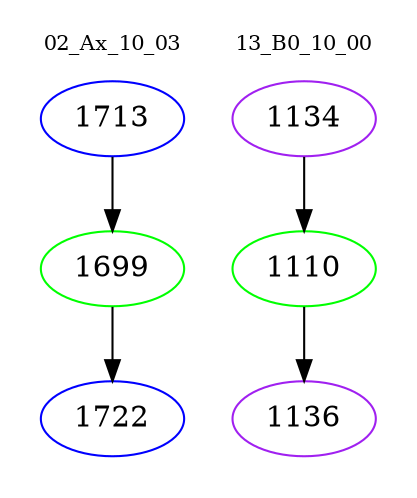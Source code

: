 digraph{
subgraph cluster_0 {
color = white
label = "02_Ax_10_03";
fontsize=10;
T0_1713 [label="1713", color="blue"]
T0_1713 -> T0_1699 [color="black"]
T0_1699 [label="1699", color="green"]
T0_1699 -> T0_1722 [color="black"]
T0_1722 [label="1722", color="blue"]
}
subgraph cluster_1 {
color = white
label = "13_B0_10_00";
fontsize=10;
T1_1134 [label="1134", color="purple"]
T1_1134 -> T1_1110 [color="black"]
T1_1110 [label="1110", color="green"]
T1_1110 -> T1_1136 [color="black"]
T1_1136 [label="1136", color="purple"]
}
}
